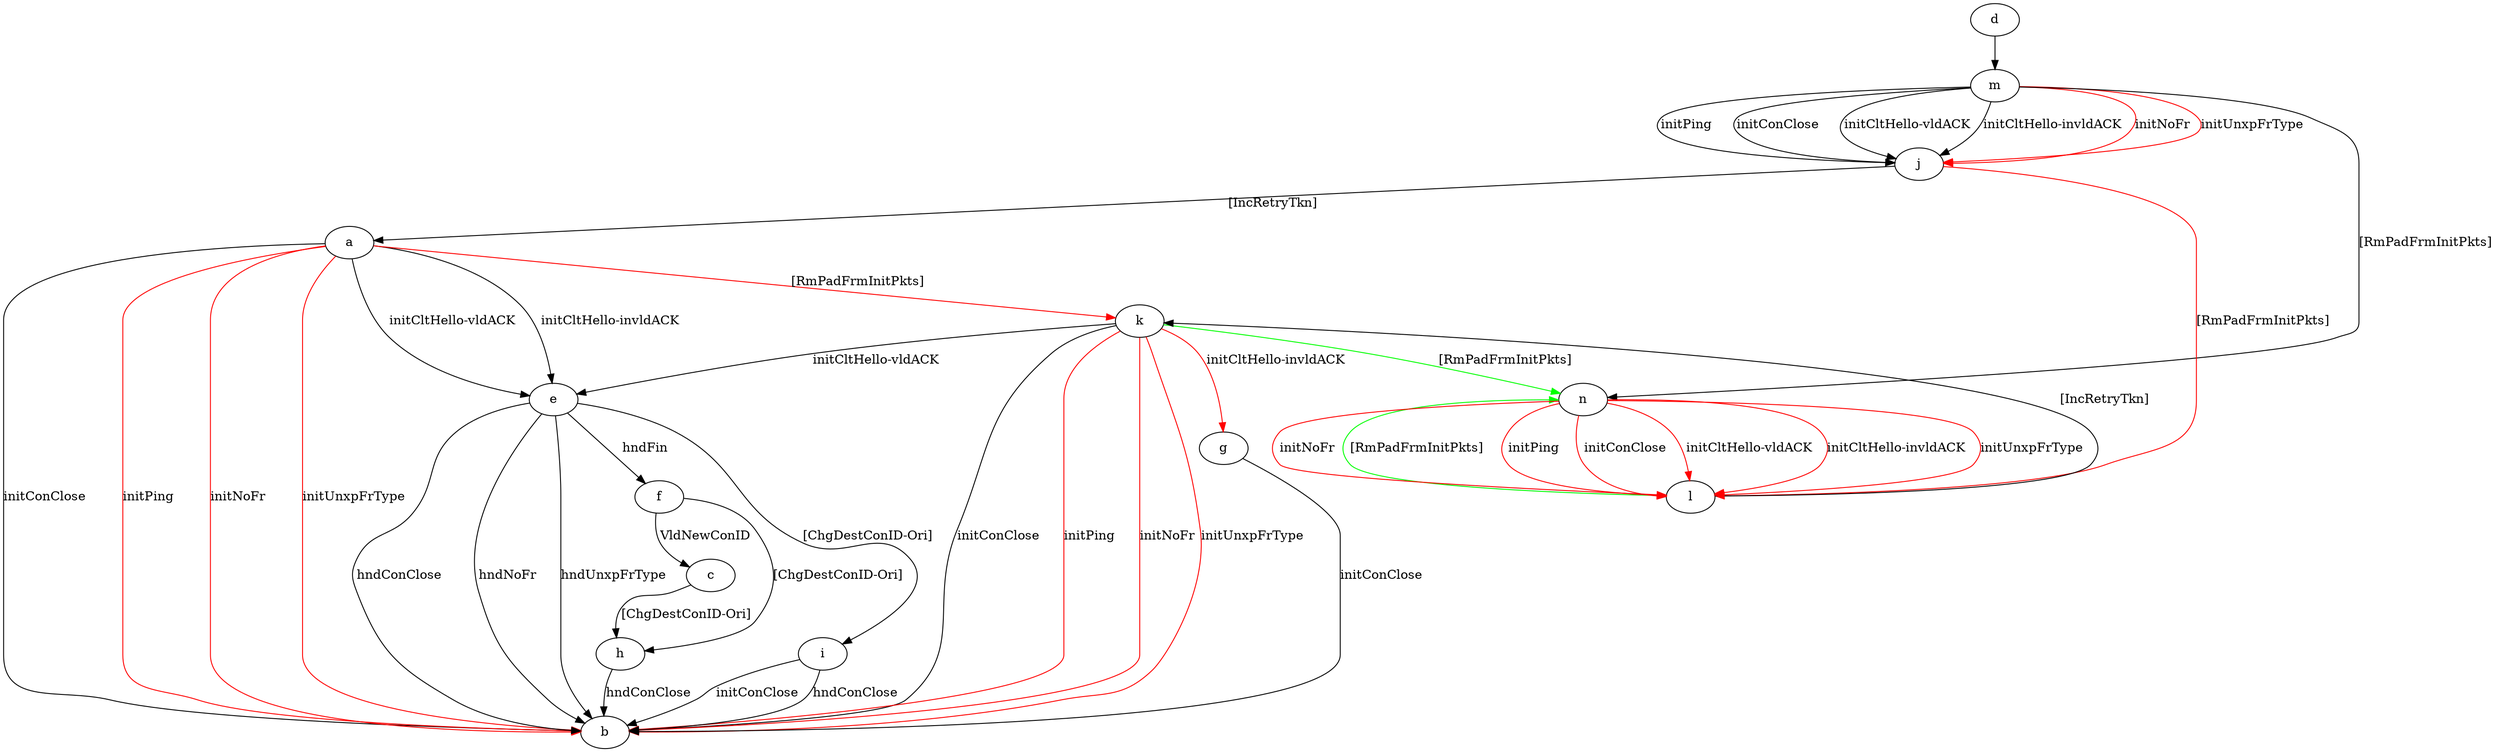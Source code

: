 digraph "" {
	a -> b	[key=0,
		label="initConClose "];
	a -> b	[key=1,
		color=red,
		label="initPing "];
	a -> b	[key=2,
		color=red,
		label="initNoFr "];
	a -> b	[key=3,
		color=red,
		label="initUnxpFrType "];
	a -> e	[key=0,
		label="initCltHello-vldACK "];
	a -> e	[key=1,
		label="initCltHello-invldACK "];
	a -> k	[key=0,
		color=red,
		label="[RmPadFrmInitPkts] "];
	c -> h	[key=0,
		label="[ChgDestConID-Ori] "];
	d -> m	[key=0];
	e -> b	[key=0,
		label="hndConClose "];
	e -> b	[key=1,
		label="hndNoFr "];
	e -> b	[key=2,
		label="hndUnxpFrType "];
	e -> f	[key=0,
		label="hndFin "];
	e -> i	[key=0,
		label="[ChgDestConID-Ori] "];
	f -> c	[key=0,
		label="VldNewConID "];
	f -> h	[key=0,
		label="[ChgDestConID-Ori] "];
	g -> b	[key=0,
		label="initConClose "];
	h -> b	[key=0,
		label="hndConClose "];
	i -> b	[key=0,
		label="initConClose "];
	i -> b	[key=1,
		label="hndConClose "];
	j -> a	[key=0,
		label="[IncRetryTkn] "];
	j -> l	[key=0,
		color=red,
		label="[RmPadFrmInitPkts] "];
	k -> b	[key=0,
		label="initConClose "];
	k -> b	[key=1,
		color=red,
		label="initPing "];
	k -> b	[key=2,
		color=red,
		label="initNoFr "];
	k -> b	[key=3,
		color=red,
		label="initUnxpFrType "];
	k -> e	[key=0,
		label="initCltHello-vldACK "];
	k -> g	[key=0,
		color=red,
		label="initCltHello-invldACK "];
	k -> n	[key=0,
		color=green,
		label="[RmPadFrmInitPkts] "];
	l -> k	[key=0,
		label="[IncRetryTkn] "];
	l -> n	[key=0,
		color=green,
		label="[RmPadFrmInitPkts] "];
	m -> j	[key=0,
		label="initPing "];
	m -> j	[key=1,
		label="initConClose "];
	m -> j	[key=2,
		label="initCltHello-vldACK "];
	m -> j	[key=3,
		label="initCltHello-invldACK "];
	m -> j	[key=4,
		color=red,
		label="initNoFr "];
	m -> j	[key=5,
		color=red,
		label="initUnxpFrType "];
	m -> n	[key=0,
		label="[RmPadFrmInitPkts] "];
	n -> l	[key=0,
		color=red,
		label="initPing "];
	n -> l	[key=1,
		color=red,
		label="initConClose "];
	n -> l	[key=2,
		color=red,
		label="initCltHello-vldACK "];
	n -> l	[key=3,
		color=red,
		label="initCltHello-invldACK "];
	n -> l	[key=4,
		color=red,
		label="initNoFr "];
	n -> l	[key=5,
		color=red,
		label="initUnxpFrType "];
}
